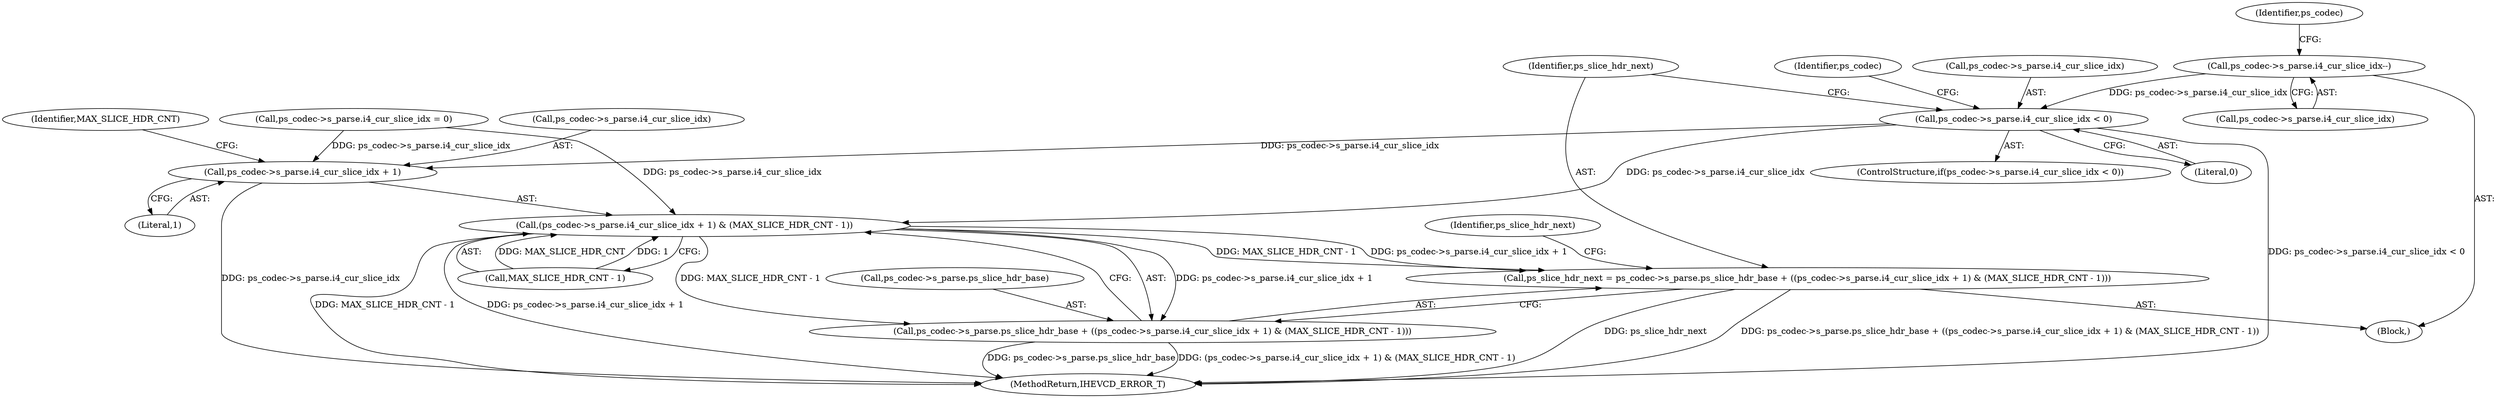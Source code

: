 digraph "0_Android_a1424724a00d62ac5efa0e27953eed66850d662f@pointer" {
"1000307" [label="(Call,ps_codec->s_parse.i4_cur_slice_idx--)"];
"1000314" [label="(Call,ps_codec->s_parse.i4_cur_slice_idx < 0)"];
"1000336" [label="(Call,(ps_codec->s_parse.i4_cur_slice_idx + 1) & (MAX_SLICE_HDR_CNT - 1))"];
"1000328" [label="(Call,ps_slice_hdr_next = ps_codec->s_parse.ps_slice_hdr_base + ((ps_codec->s_parse.i4_cur_slice_idx + 1) & (MAX_SLICE_HDR_CNT - 1)))"];
"1000330" [label="(Call,ps_codec->s_parse.ps_slice_hdr_base + ((ps_codec->s_parse.i4_cur_slice_idx + 1) & (MAX_SLICE_HDR_CNT - 1)))"];
"1000337" [label="(Call,ps_codec->s_parse.i4_cur_slice_idx + 1)"];
"1000345" [label="(Identifier,MAX_SLICE_HDR_CNT)"];
"1000349" [label="(Identifier,ps_slice_hdr_next)"];
"1000330" [label="(Call,ps_codec->s_parse.ps_slice_hdr_base + ((ps_codec->s_parse.i4_cur_slice_idx + 1) & (MAX_SLICE_HDR_CNT - 1)))"];
"1000343" [label="(Literal,1)"];
"1000313" [label="(ControlStructure,if(ps_codec->s_parse.i4_cur_slice_idx < 0))"];
"1000329" [label="(Identifier,ps_slice_hdr_next)"];
"1000317" [label="(Identifier,ps_codec)"];
"1000336" [label="(Call,(ps_codec->s_parse.i4_cur_slice_idx + 1) & (MAX_SLICE_HDR_CNT - 1))"];
"1000324" [label="(Identifier,ps_codec)"];
"1000314" [label="(Call,ps_codec->s_parse.i4_cur_slice_idx < 0)"];
"1000308" [label="(Call,ps_codec->s_parse.i4_cur_slice_idx)"];
"1000307" [label="(Call,ps_codec->s_parse.i4_cur_slice_idx--)"];
"1000337" [label="(Call,ps_codec->s_parse.i4_cur_slice_idx + 1)"];
"1000321" [label="(Call,ps_codec->s_parse.i4_cur_slice_idx = 0)"];
"1000315" [label="(Call,ps_codec->s_parse.i4_cur_slice_idx)"];
"1000344" [label="(Call,MAX_SLICE_HDR_CNT - 1)"];
"1000338" [label="(Call,ps_codec->s_parse.i4_cur_slice_idx)"];
"1000320" [label="(Literal,0)"];
"1000328" [label="(Call,ps_slice_hdr_next = ps_codec->s_parse.ps_slice_hdr_base + ((ps_codec->s_parse.i4_cur_slice_idx + 1) & (MAX_SLICE_HDR_CNT - 1)))"];
"1000300" [label="(Block,)"];
"1002617" [label="(MethodReturn,IHEVCD_ERROR_T)"];
"1000331" [label="(Call,ps_codec->s_parse.ps_slice_hdr_base)"];
"1000307" -> "1000300"  [label="AST: "];
"1000307" -> "1000308"  [label="CFG: "];
"1000308" -> "1000307"  [label="AST: "];
"1000317" -> "1000307"  [label="CFG: "];
"1000307" -> "1000314"  [label="DDG: ps_codec->s_parse.i4_cur_slice_idx"];
"1000314" -> "1000313"  [label="AST: "];
"1000314" -> "1000320"  [label="CFG: "];
"1000315" -> "1000314"  [label="AST: "];
"1000320" -> "1000314"  [label="AST: "];
"1000324" -> "1000314"  [label="CFG: "];
"1000329" -> "1000314"  [label="CFG: "];
"1000314" -> "1002617"  [label="DDG: ps_codec->s_parse.i4_cur_slice_idx < 0"];
"1000314" -> "1000336"  [label="DDG: ps_codec->s_parse.i4_cur_slice_idx"];
"1000314" -> "1000337"  [label="DDG: ps_codec->s_parse.i4_cur_slice_idx"];
"1000336" -> "1000330"  [label="AST: "];
"1000336" -> "1000344"  [label="CFG: "];
"1000337" -> "1000336"  [label="AST: "];
"1000344" -> "1000336"  [label="AST: "];
"1000330" -> "1000336"  [label="CFG: "];
"1000336" -> "1002617"  [label="DDG: MAX_SLICE_HDR_CNT - 1"];
"1000336" -> "1002617"  [label="DDG: ps_codec->s_parse.i4_cur_slice_idx + 1"];
"1000336" -> "1000328"  [label="DDG: ps_codec->s_parse.i4_cur_slice_idx + 1"];
"1000336" -> "1000328"  [label="DDG: MAX_SLICE_HDR_CNT - 1"];
"1000336" -> "1000330"  [label="DDG: ps_codec->s_parse.i4_cur_slice_idx + 1"];
"1000336" -> "1000330"  [label="DDG: MAX_SLICE_HDR_CNT - 1"];
"1000321" -> "1000336"  [label="DDG: ps_codec->s_parse.i4_cur_slice_idx"];
"1000344" -> "1000336"  [label="DDG: MAX_SLICE_HDR_CNT"];
"1000344" -> "1000336"  [label="DDG: 1"];
"1000328" -> "1000300"  [label="AST: "];
"1000328" -> "1000330"  [label="CFG: "];
"1000329" -> "1000328"  [label="AST: "];
"1000330" -> "1000328"  [label="AST: "];
"1000349" -> "1000328"  [label="CFG: "];
"1000328" -> "1002617"  [label="DDG: ps_slice_hdr_next"];
"1000328" -> "1002617"  [label="DDG: ps_codec->s_parse.ps_slice_hdr_base + ((ps_codec->s_parse.i4_cur_slice_idx + 1) & (MAX_SLICE_HDR_CNT - 1))"];
"1000331" -> "1000330"  [label="AST: "];
"1000330" -> "1002617"  [label="DDG: ps_codec->s_parse.ps_slice_hdr_base"];
"1000330" -> "1002617"  [label="DDG: (ps_codec->s_parse.i4_cur_slice_idx + 1) & (MAX_SLICE_HDR_CNT - 1)"];
"1000337" -> "1000343"  [label="CFG: "];
"1000338" -> "1000337"  [label="AST: "];
"1000343" -> "1000337"  [label="AST: "];
"1000345" -> "1000337"  [label="CFG: "];
"1000337" -> "1002617"  [label="DDG: ps_codec->s_parse.i4_cur_slice_idx"];
"1000321" -> "1000337"  [label="DDG: ps_codec->s_parse.i4_cur_slice_idx"];
}

